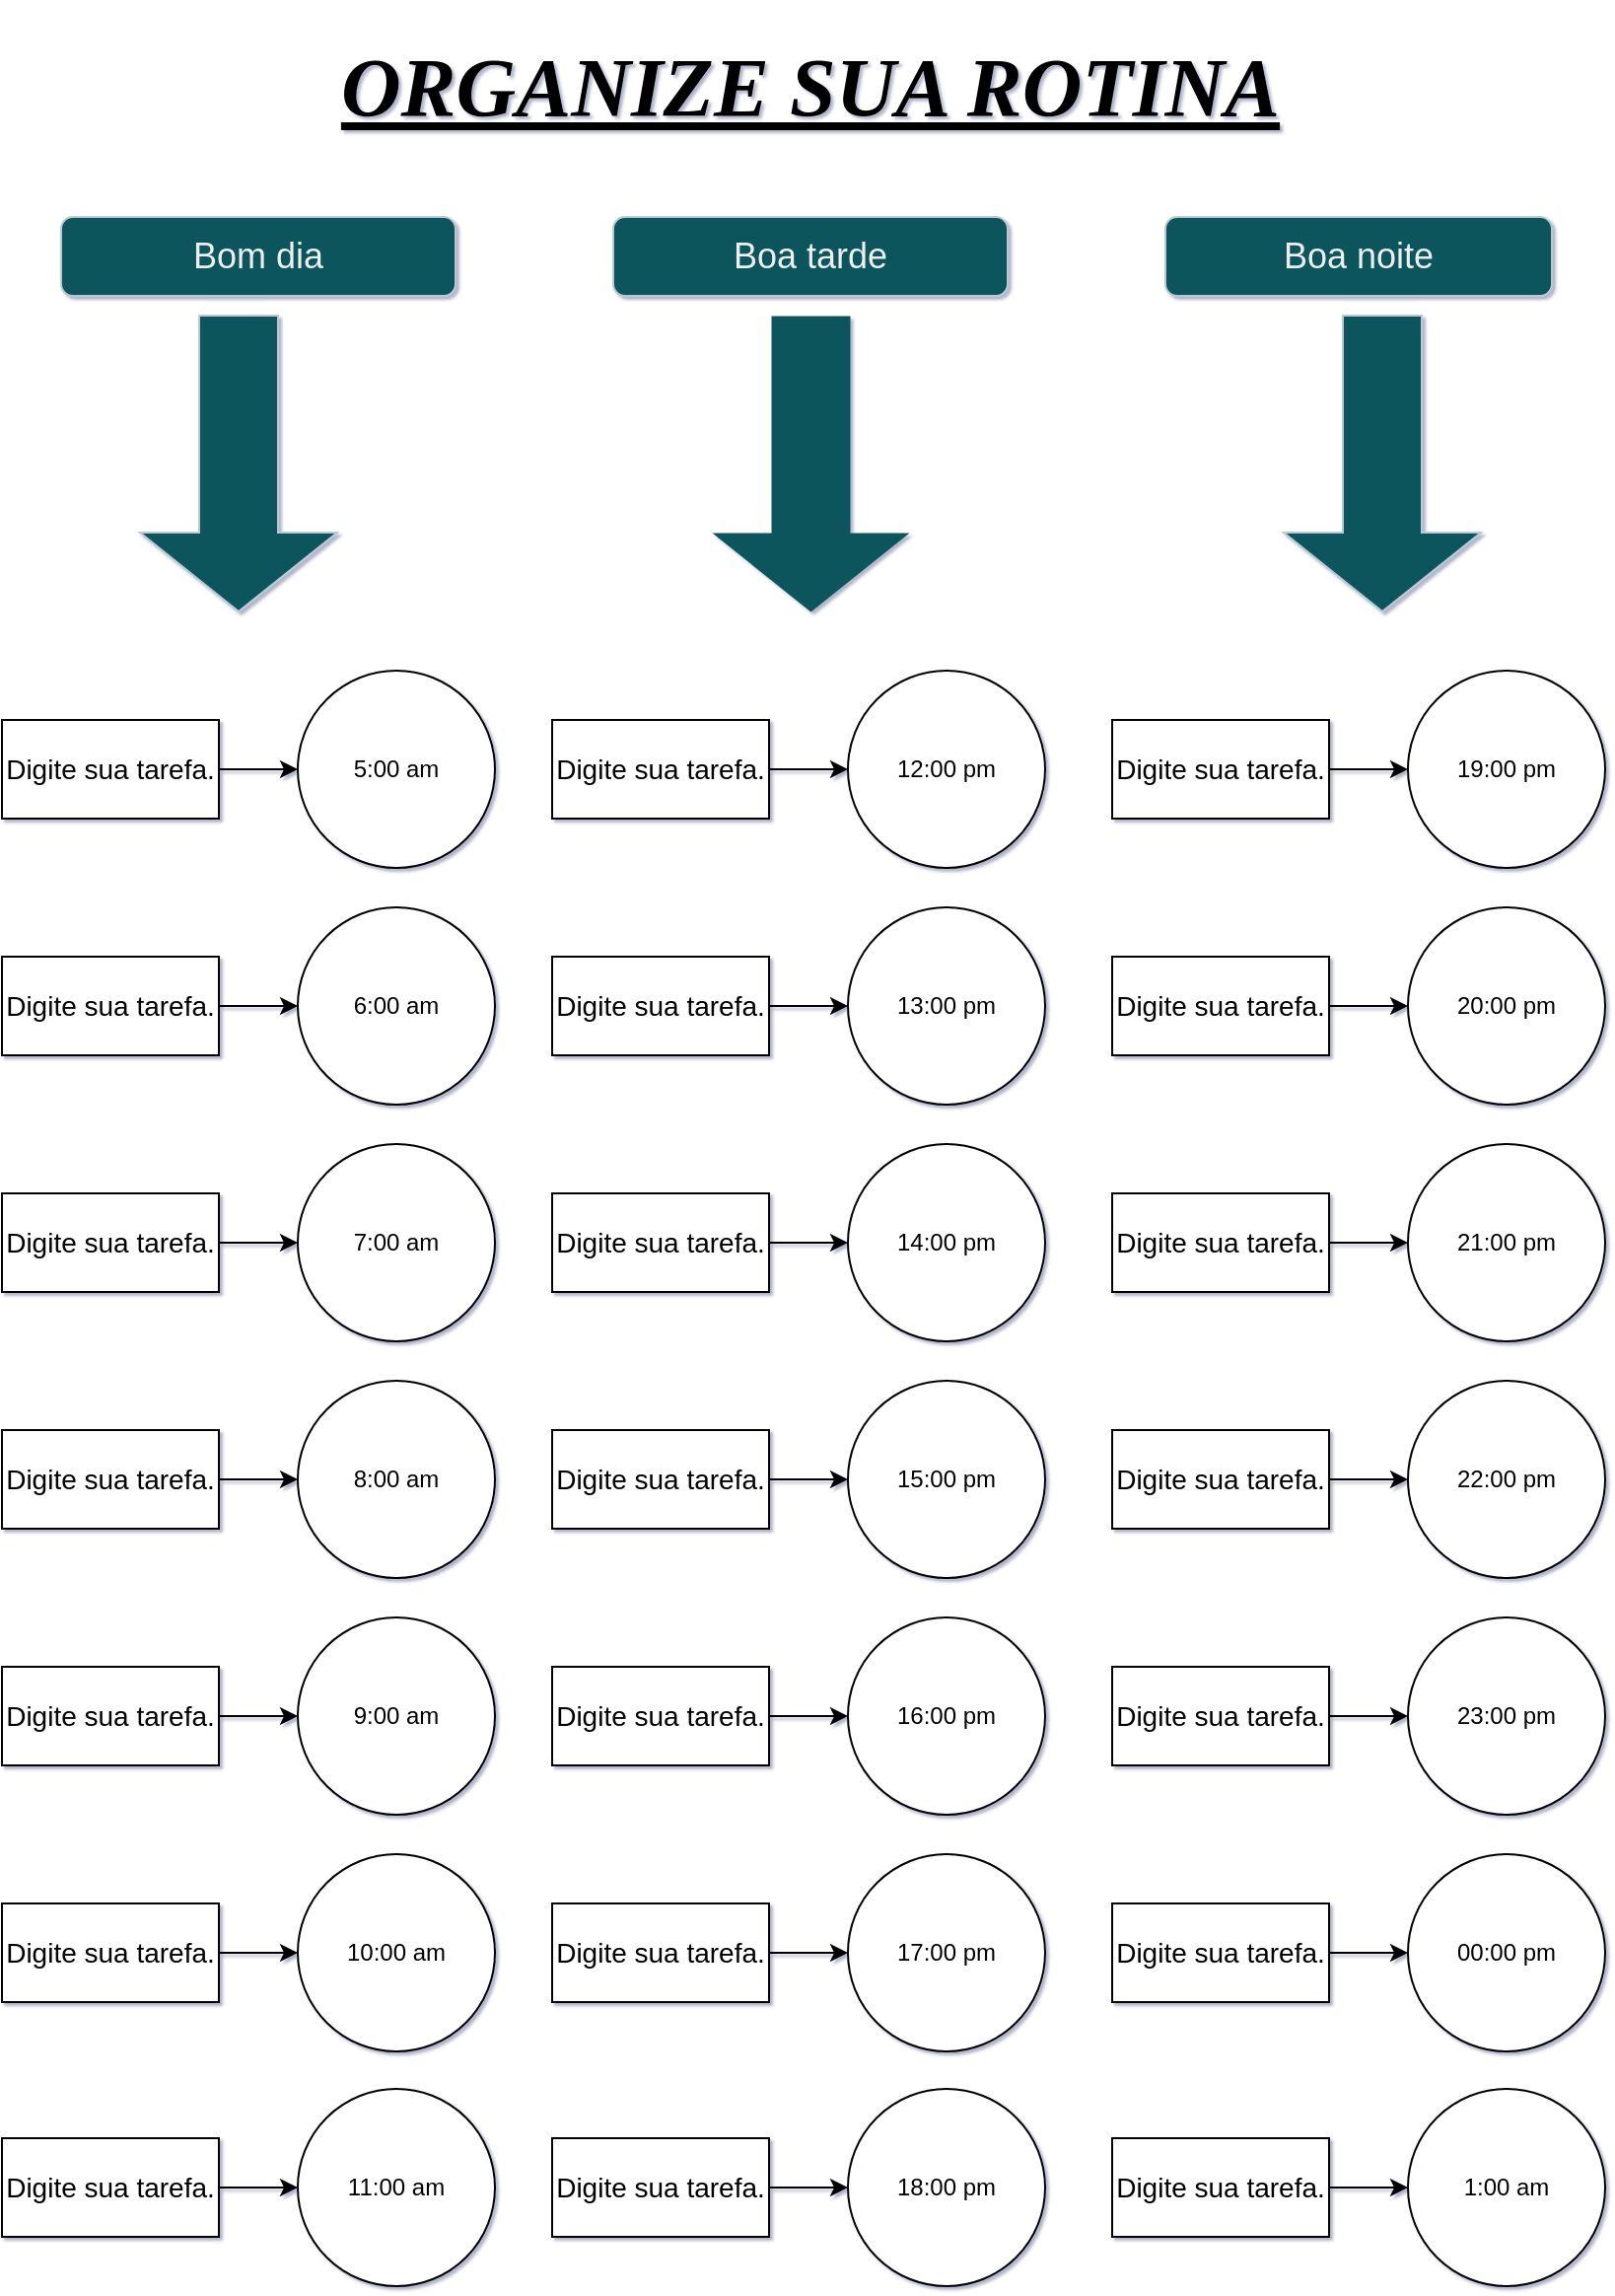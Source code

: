 <mxfile version="21.7.2" type="github">
  <diagram name="Página-1" id="LmaW3b6RDVu_Y6F2I-ss">
    <mxGraphModel dx="1434" dy="790" grid="1" gridSize="10" guides="1" tooltips="1" connect="1" arrows="1" fold="1" page="1" pageScale="1" pageWidth="827" pageHeight="1169" background="none" math="0" shadow="1">
      <root>
        <mxCell id="0" />
        <mxCell id="1" parent="0" />
        <mxCell id="ofXk7ZVOFxczzcaQG5kB-1" value="&lt;font style=&quot;font-size: 18px;&quot;&gt;Bom dia&lt;/font&gt;" style="rounded=1;whiteSpace=wrap;html=1;labelBackgroundColor=none;fillColor=#09555B;strokeColor=#BAC8D3;fontColor=#EEEEEE;" parent="1" vertex="1">
          <mxGeometry x="40" y="120" width="200" height="40" as="geometry" />
        </mxCell>
        <mxCell id="ofXk7ZVOFxczzcaQG5kB-3" value="&lt;font style=&quot;font-size: 18px;&quot;&gt;Boa tarde&lt;/font&gt;" style="rounded=1;whiteSpace=wrap;html=1;labelBackgroundColor=none;fillColor=#09555B;strokeColor=#BAC8D3;fontColor=#EEEEEE;" parent="1" vertex="1">
          <mxGeometry x="320" y="120" width="200" height="40" as="geometry" />
        </mxCell>
        <mxCell id="ofXk7ZVOFxczzcaQG5kB-4" value="&lt;font style=&quot;font-size: 18px;&quot;&gt;Boa noite&lt;/font&gt;" style="rounded=1;whiteSpace=wrap;html=1;labelBackgroundColor=none;fillColor=#09555B;strokeColor=#BAC8D3;fontColor=#EEEEEE;" parent="1" vertex="1">
          <mxGeometry x="600" y="120" width="196" height="40" as="geometry" />
        </mxCell>
        <mxCell id="ofXk7ZVOFxczzcaQG5kB-10" value="" style="html=1;shadow=0;dashed=0;align=center;verticalAlign=middle;shape=mxgraph.arrows2.arrow;dy=0.6;dx=40;direction=south;notch=0;labelBackgroundColor=none;fillColor=#09555B;strokeColor=#BAC8D3;fontColor=#EEEEEE;rounded=1;strokeWidth=0;" parent="1" vertex="1">
          <mxGeometry x="370" y="170" width="100" height="150" as="geometry" />
        </mxCell>
        <mxCell id="ofXk7ZVOFxczzcaQG5kB-11" value="" style="html=1;shadow=0;dashed=0;align=center;verticalAlign=middle;shape=mxgraph.arrows2.arrow;dy=0.6;dx=40;direction=south;notch=0;labelBackgroundColor=none;fillColor=#09555B;strokeColor=#BAC8D3;fontColor=#EEEEEE;rounded=1;" parent="1" vertex="1">
          <mxGeometry x="660" y="170" width="100" height="150" as="geometry" />
        </mxCell>
        <mxCell id="ofXk7ZVOFxczzcaQG5kB-15" value="" style="html=1;shadow=0;dashed=0;align=center;verticalAlign=middle;shape=mxgraph.arrows2.arrow;dy=0.6;dx=40;direction=south;notch=0;labelBackgroundColor=none;fillColor=#09555B;strokeColor=#BAC8D3;fontColor=#EEEEEE;rounded=1;" parent="1" vertex="1">
          <mxGeometry x="80" y="170" width="100" height="150" as="geometry" />
        </mxCell>
        <mxCell id="ofXk7ZVOFxczzcaQG5kB-35" value="&lt;h1&gt;&lt;font face=&quot;Storm Gust&quot; data-font-src=&quot;https://www.dafont.com/pt/search.php?q=stormgust&quot; size=&quot;1&quot; style=&quot;&quot;&gt;&lt;b style=&quot;&quot;&gt;&lt;i style=&quot;&quot;&gt;&lt;u style=&quot;font-size: 42px;&quot;&gt;ORGANIZE SUA ROTINA&lt;/u&gt;&lt;/i&gt;&lt;/b&gt;&lt;/font&gt;&lt;/h1&gt;" style="text;html=1;align=center;verticalAlign=middle;whiteSpace=wrap;rounded=0;" parent="1" vertex="1">
          <mxGeometry x="42" y="10" width="756" height="90" as="geometry" />
        </mxCell>
        <mxCell id="ofXk7ZVOFxczzcaQG5kB-100" style="edgeStyle=orthogonalEdgeStyle;rounded=0;orthogonalLoop=1;jettySize=auto;html=1;exitX=1;exitY=0.5;exitDx=0;exitDy=0;entryX=0;entryY=0.5;entryDx=0;entryDy=0;" parent="1" source="ofXk7ZVOFxczzcaQG5kB-41" target="ofXk7ZVOFxczzcaQG5kB-42" edge="1">
          <mxGeometry relative="1" as="geometry" />
        </mxCell>
        <mxCell id="ofXk7ZVOFxczzcaQG5kB-41" value="&lt;font style=&quot;font-size: 14px;&quot;&gt;Digite sua tarefa.&lt;/font&gt;" style="html=1;whiteSpace=wrap;" parent="1" vertex="1">
          <mxGeometry x="10" y="375" width="110" height="50" as="geometry" />
        </mxCell>
        <mxCell id="ofXk7ZVOFxczzcaQG5kB-42" value="5:00 am" style="ellipse;whiteSpace=wrap;html=1;" parent="1" vertex="1">
          <mxGeometry x="160" y="350" width="100" height="100" as="geometry" />
        </mxCell>
        <mxCell id="ofXk7ZVOFxczzcaQG5kB-101" style="edgeStyle=orthogonalEdgeStyle;rounded=0;orthogonalLoop=1;jettySize=auto;html=1;exitX=0;exitY=0.5;exitDx=0;exitDy=0;entryX=0;entryY=0.5;entryDx=0;entryDy=0;" parent="1" source="ofXk7ZVOFxczzcaQG5kB-43" target="ofXk7ZVOFxczzcaQG5kB-44" edge="1">
          <mxGeometry relative="1" as="geometry" />
        </mxCell>
        <mxCell id="ofXk7ZVOFxczzcaQG5kB-43" value="&lt;font style=&quot;font-size: 14px;&quot;&gt;Digite sua tarefa.&lt;/font&gt;" style="html=1;whiteSpace=wrap;direction=west;" parent="1" vertex="1">
          <mxGeometry x="10" y="495" width="110" height="50" as="geometry" />
        </mxCell>
        <mxCell id="ofXk7ZVOFxczzcaQG5kB-44" value="6:00 am" style="ellipse;whiteSpace=wrap;html=1;" parent="1" vertex="1">
          <mxGeometry x="160" y="470" width="100" height="100" as="geometry" />
        </mxCell>
        <mxCell id="ofXk7ZVOFxczzcaQG5kB-45" value="7:00 am" style="ellipse;whiteSpace=wrap;html=1;" parent="1" vertex="1">
          <mxGeometry x="160" y="590" width="100" height="100" as="geometry" />
        </mxCell>
        <mxCell id="ofXk7ZVOFxczzcaQG5kB-46" value="8:00 am" style="ellipse;whiteSpace=wrap;html=1;" parent="1" vertex="1">
          <mxGeometry x="160" y="710" width="100" height="100" as="geometry" />
        </mxCell>
        <mxCell id="ofXk7ZVOFxczzcaQG5kB-47" value="9:00 am" style="ellipse;whiteSpace=wrap;html=1;" parent="1" vertex="1">
          <mxGeometry x="160" y="830" width="100" height="100" as="geometry" />
        </mxCell>
        <mxCell id="ofXk7ZVOFxczzcaQG5kB-48" value="10:00 am" style="ellipse;whiteSpace=wrap;html=1;" parent="1" vertex="1">
          <mxGeometry x="160" y="950" width="100" height="100" as="geometry" />
        </mxCell>
        <mxCell id="ofXk7ZVOFxczzcaQG5kB-49" value="11:00 am" style="ellipse;whiteSpace=wrap;html=1;" parent="1" vertex="1">
          <mxGeometry x="160" y="1069" width="100" height="100" as="geometry" />
        </mxCell>
        <mxCell id="ofXk7ZVOFxczzcaQG5kB-102" style="edgeStyle=orthogonalEdgeStyle;rounded=0;orthogonalLoop=1;jettySize=auto;html=1;exitX=0;exitY=0.5;exitDx=0;exitDy=0;entryX=0;entryY=0.5;entryDx=0;entryDy=0;" parent="1" source="ofXk7ZVOFxczzcaQG5kB-52" target="ofXk7ZVOFxczzcaQG5kB-45" edge="1">
          <mxGeometry relative="1" as="geometry" />
        </mxCell>
        <mxCell id="ofXk7ZVOFxczzcaQG5kB-52" value="&lt;font style=&quot;font-size: 14px;&quot;&gt;Digite sua tarefa.&lt;/font&gt;" style="html=1;whiteSpace=wrap;direction=west;" parent="1" vertex="1">
          <mxGeometry x="10" y="615" width="110" height="50" as="geometry" />
        </mxCell>
        <mxCell id="ofXk7ZVOFxczzcaQG5kB-103" style="edgeStyle=orthogonalEdgeStyle;rounded=0;orthogonalLoop=1;jettySize=auto;html=1;exitX=0;exitY=0.5;exitDx=0;exitDy=0;" parent="1" source="ofXk7ZVOFxczzcaQG5kB-53" target="ofXk7ZVOFxczzcaQG5kB-46" edge="1">
          <mxGeometry relative="1" as="geometry" />
        </mxCell>
        <mxCell id="ofXk7ZVOFxczzcaQG5kB-53" value="&lt;font style=&quot;font-size: 14px;&quot;&gt;Digite sua tarefa.&lt;/font&gt;" style="html=1;whiteSpace=wrap;direction=west;" parent="1" vertex="1">
          <mxGeometry x="10" y="735" width="110" height="50" as="geometry" />
        </mxCell>
        <mxCell id="ofXk7ZVOFxczzcaQG5kB-104" style="edgeStyle=orthogonalEdgeStyle;rounded=0;orthogonalLoop=1;jettySize=auto;html=1;exitX=0;exitY=0.5;exitDx=0;exitDy=0;entryX=0;entryY=0.5;entryDx=0;entryDy=0;" parent="1" source="ofXk7ZVOFxczzcaQG5kB-54" target="ofXk7ZVOFxczzcaQG5kB-47" edge="1">
          <mxGeometry relative="1" as="geometry" />
        </mxCell>
        <mxCell id="ofXk7ZVOFxczzcaQG5kB-54" value="&lt;font style=&quot;font-size: 14px;&quot;&gt;Digite sua tarefa.&lt;/font&gt;" style="html=1;whiteSpace=wrap;direction=west;" parent="1" vertex="1">
          <mxGeometry x="10" y="855" width="110" height="50" as="geometry" />
        </mxCell>
        <mxCell id="ofXk7ZVOFxczzcaQG5kB-105" style="edgeStyle=orthogonalEdgeStyle;rounded=0;orthogonalLoop=1;jettySize=auto;html=1;exitX=0;exitY=0.5;exitDx=0;exitDy=0;entryX=0;entryY=0.5;entryDx=0;entryDy=0;" parent="1" source="ofXk7ZVOFxczzcaQG5kB-55" target="ofXk7ZVOFxczzcaQG5kB-48" edge="1">
          <mxGeometry relative="1" as="geometry" />
        </mxCell>
        <mxCell id="ofXk7ZVOFxczzcaQG5kB-55" value="&lt;font style=&quot;font-size: 14px;&quot;&gt;Digite sua tarefa.&lt;/font&gt;" style="html=1;whiteSpace=wrap;direction=west;" parent="1" vertex="1">
          <mxGeometry x="10" y="975" width="110" height="50" as="geometry" />
        </mxCell>
        <mxCell id="ofXk7ZVOFxczzcaQG5kB-106" style="edgeStyle=orthogonalEdgeStyle;rounded=0;orthogonalLoop=1;jettySize=auto;html=1;exitX=0;exitY=0.5;exitDx=0;exitDy=0;entryX=0;entryY=0.5;entryDx=0;entryDy=0;" parent="1" source="ofXk7ZVOFxczzcaQG5kB-56" target="ofXk7ZVOFxczzcaQG5kB-49" edge="1">
          <mxGeometry relative="1" as="geometry" />
        </mxCell>
        <mxCell id="ofXk7ZVOFxczzcaQG5kB-56" value="&lt;font style=&quot;font-size: 14px;&quot;&gt;Digite sua tarefa.&lt;/font&gt;" style="html=1;whiteSpace=wrap;direction=west;" parent="1" vertex="1">
          <mxGeometry x="10" y="1094" width="110" height="50" as="geometry" />
        </mxCell>
        <mxCell id="ofXk7ZVOFxczzcaQG5kB-108" style="edgeStyle=orthogonalEdgeStyle;rounded=0;orthogonalLoop=1;jettySize=auto;html=1;exitX=1;exitY=0.5;exitDx=0;exitDy=0;entryX=0;entryY=0.5;entryDx=0;entryDy=0;" parent="1" source="ofXk7ZVOFxczzcaQG5kB-57" target="ofXk7ZVOFxczzcaQG5kB-58" edge="1">
          <mxGeometry relative="1" as="geometry" />
        </mxCell>
        <mxCell id="ofXk7ZVOFxczzcaQG5kB-57" value="&lt;font style=&quot;font-size: 14px;&quot;&gt;Digite sua tarefa.&lt;/font&gt;" style="html=1;whiteSpace=wrap;" parent="1" vertex="1">
          <mxGeometry x="289" y="375" width="110" height="50" as="geometry" />
        </mxCell>
        <mxCell id="ofXk7ZVOFxczzcaQG5kB-58" value="12:00 pm" style="ellipse;whiteSpace=wrap;html=1;" parent="1" vertex="1">
          <mxGeometry x="439" y="350" width="100" height="100" as="geometry" />
        </mxCell>
        <mxCell id="ofXk7ZVOFxczzcaQG5kB-109" style="edgeStyle=orthogonalEdgeStyle;rounded=0;orthogonalLoop=1;jettySize=auto;html=1;exitX=0;exitY=0.5;exitDx=0;exitDy=0;entryX=0;entryY=0.5;entryDx=0;entryDy=0;" parent="1" source="ofXk7ZVOFxczzcaQG5kB-59" target="ofXk7ZVOFxczzcaQG5kB-60" edge="1">
          <mxGeometry relative="1" as="geometry" />
        </mxCell>
        <mxCell id="ofXk7ZVOFxczzcaQG5kB-59" value="&lt;font style=&quot;font-size: 14px;&quot;&gt;Digite sua tarefa.&lt;/font&gt;" style="html=1;whiteSpace=wrap;direction=west;" parent="1" vertex="1">
          <mxGeometry x="289" y="495" width="110" height="50" as="geometry" />
        </mxCell>
        <mxCell id="ofXk7ZVOFxczzcaQG5kB-60" value="13:00 pm" style="ellipse;whiteSpace=wrap;html=1;" parent="1" vertex="1">
          <mxGeometry x="439" y="470" width="100" height="100" as="geometry" />
        </mxCell>
        <mxCell id="ofXk7ZVOFxczzcaQG5kB-61" value="14:00 pm" style="ellipse;whiteSpace=wrap;html=1;" parent="1" vertex="1">
          <mxGeometry x="439" y="590" width="100" height="100" as="geometry" />
        </mxCell>
        <mxCell id="ofXk7ZVOFxczzcaQG5kB-62" value="15:00 pm" style="ellipse;whiteSpace=wrap;html=1;" parent="1" vertex="1">
          <mxGeometry x="439" y="710" width="100" height="100" as="geometry" />
        </mxCell>
        <mxCell id="ofXk7ZVOFxczzcaQG5kB-63" value="16:00 pm" style="ellipse;whiteSpace=wrap;html=1;" parent="1" vertex="1">
          <mxGeometry x="439" y="830" width="100" height="100" as="geometry" />
        </mxCell>
        <mxCell id="ofXk7ZVOFxczzcaQG5kB-64" value="17:00 pm" style="ellipse;whiteSpace=wrap;html=1;" parent="1" vertex="1">
          <mxGeometry x="439" y="950" width="100" height="100" as="geometry" />
        </mxCell>
        <mxCell id="ofXk7ZVOFxczzcaQG5kB-65" value="18:00 pm" style="ellipse;whiteSpace=wrap;html=1;" parent="1" vertex="1">
          <mxGeometry x="439" y="1069" width="100" height="100" as="geometry" />
        </mxCell>
        <mxCell id="ofXk7ZVOFxczzcaQG5kB-110" style="edgeStyle=orthogonalEdgeStyle;rounded=0;orthogonalLoop=1;jettySize=auto;html=1;exitX=0;exitY=0.5;exitDx=0;exitDy=0;entryX=0;entryY=0.5;entryDx=0;entryDy=0;" parent="1" source="ofXk7ZVOFxczzcaQG5kB-66" target="ofXk7ZVOFxczzcaQG5kB-61" edge="1">
          <mxGeometry relative="1" as="geometry" />
        </mxCell>
        <mxCell id="ofXk7ZVOFxczzcaQG5kB-66" value="&lt;font style=&quot;font-size: 14px;&quot;&gt;Digite sua tarefa.&lt;/font&gt;" style="html=1;whiteSpace=wrap;direction=west;" parent="1" vertex="1">
          <mxGeometry x="289" y="615" width="110" height="50" as="geometry" />
        </mxCell>
        <mxCell id="ofXk7ZVOFxczzcaQG5kB-111" style="edgeStyle=orthogonalEdgeStyle;rounded=0;orthogonalLoop=1;jettySize=auto;html=1;exitX=0;exitY=0.5;exitDx=0;exitDy=0;entryX=0;entryY=0.5;entryDx=0;entryDy=0;" parent="1" source="ofXk7ZVOFxczzcaQG5kB-67" target="ofXk7ZVOFxczzcaQG5kB-62" edge="1">
          <mxGeometry relative="1" as="geometry" />
        </mxCell>
        <mxCell id="ofXk7ZVOFxczzcaQG5kB-67" value="&lt;font style=&quot;font-size: 14px;&quot;&gt;Digite sua tarefa.&lt;/font&gt;" style="html=1;whiteSpace=wrap;direction=west;" parent="1" vertex="1">
          <mxGeometry x="289" y="735" width="110" height="50" as="geometry" />
        </mxCell>
        <mxCell id="ofXk7ZVOFxczzcaQG5kB-112" style="edgeStyle=orthogonalEdgeStyle;rounded=0;orthogonalLoop=1;jettySize=auto;html=1;exitX=0;exitY=0.5;exitDx=0;exitDy=0;entryX=0;entryY=0.5;entryDx=0;entryDy=0;" parent="1" source="ofXk7ZVOFxczzcaQG5kB-68" target="ofXk7ZVOFxczzcaQG5kB-63" edge="1">
          <mxGeometry relative="1" as="geometry" />
        </mxCell>
        <mxCell id="ofXk7ZVOFxczzcaQG5kB-68" value="&lt;font style=&quot;font-size: 14px;&quot;&gt;Digite sua tarefa.&lt;/font&gt;" style="html=1;whiteSpace=wrap;direction=west;" parent="1" vertex="1">
          <mxGeometry x="289" y="855" width="110" height="50" as="geometry" />
        </mxCell>
        <mxCell id="ofXk7ZVOFxczzcaQG5kB-113" style="edgeStyle=orthogonalEdgeStyle;rounded=0;orthogonalLoop=1;jettySize=auto;html=1;exitX=0;exitY=0.5;exitDx=0;exitDy=0;entryX=0;entryY=0.5;entryDx=0;entryDy=0;" parent="1" source="ofXk7ZVOFxczzcaQG5kB-69" target="ofXk7ZVOFxczzcaQG5kB-64" edge="1">
          <mxGeometry relative="1" as="geometry" />
        </mxCell>
        <mxCell id="ofXk7ZVOFxczzcaQG5kB-69" value="&lt;font style=&quot;font-size: 14px;&quot;&gt;Digite sua tarefa.&lt;/font&gt;" style="html=1;whiteSpace=wrap;direction=west;" parent="1" vertex="1">
          <mxGeometry x="289" y="975" width="110" height="50" as="geometry" />
        </mxCell>
        <mxCell id="ofXk7ZVOFxczzcaQG5kB-114" style="edgeStyle=orthogonalEdgeStyle;rounded=0;orthogonalLoop=1;jettySize=auto;html=1;exitX=0;exitY=0.5;exitDx=0;exitDy=0;entryX=0;entryY=0.5;entryDx=0;entryDy=0;" parent="1" source="ofXk7ZVOFxczzcaQG5kB-70" target="ofXk7ZVOFxczzcaQG5kB-65" edge="1">
          <mxGeometry relative="1" as="geometry" />
        </mxCell>
        <mxCell id="ofXk7ZVOFxczzcaQG5kB-70" value="&lt;font style=&quot;font-size: 14px;&quot;&gt;Digite sua tarefa.&lt;/font&gt;" style="html=1;whiteSpace=wrap;direction=west;" parent="1" vertex="1">
          <mxGeometry x="289" y="1094" width="110" height="50" as="geometry" />
        </mxCell>
        <mxCell id="ofXk7ZVOFxczzcaQG5kB-121" style="edgeStyle=orthogonalEdgeStyle;rounded=0;orthogonalLoop=1;jettySize=auto;html=1;exitX=1;exitY=0.5;exitDx=0;exitDy=0;entryX=0;entryY=0.5;entryDx=0;entryDy=0;" parent="1" source="ofXk7ZVOFxczzcaQG5kB-85" target="ofXk7ZVOFxczzcaQG5kB-86" edge="1">
          <mxGeometry relative="1" as="geometry" />
        </mxCell>
        <mxCell id="ofXk7ZVOFxczzcaQG5kB-85" value="&lt;font style=&quot;font-size: 14px;&quot;&gt;Digite sua tarefa.&lt;/font&gt;" style="html=1;whiteSpace=wrap;" parent="1" vertex="1">
          <mxGeometry x="573" y="375" width="110" height="50" as="geometry" />
        </mxCell>
        <mxCell id="ofXk7ZVOFxczzcaQG5kB-86" value="19:00 pm" style="ellipse;whiteSpace=wrap;html=1;" parent="1" vertex="1">
          <mxGeometry x="723" y="350" width="100" height="100" as="geometry" />
        </mxCell>
        <mxCell id="ofXk7ZVOFxczzcaQG5kB-120" style="edgeStyle=orthogonalEdgeStyle;rounded=0;orthogonalLoop=1;jettySize=auto;html=1;exitX=0;exitY=0.5;exitDx=0;exitDy=0;entryX=0;entryY=0.5;entryDx=0;entryDy=0;" parent="1" source="ofXk7ZVOFxczzcaQG5kB-87" target="ofXk7ZVOFxczzcaQG5kB-88" edge="1">
          <mxGeometry relative="1" as="geometry" />
        </mxCell>
        <mxCell id="ofXk7ZVOFxczzcaQG5kB-87" value="&lt;font style=&quot;font-size: 14px;&quot;&gt;Digite sua tarefa.&lt;/font&gt;" style="html=1;whiteSpace=wrap;direction=west;" parent="1" vertex="1">
          <mxGeometry x="573" y="495" width="110" height="50" as="geometry" />
        </mxCell>
        <mxCell id="ofXk7ZVOFxczzcaQG5kB-88" value="20:00 pm" style="ellipse;whiteSpace=wrap;html=1;" parent="1" vertex="1">
          <mxGeometry x="723" y="470" width="100" height="100" as="geometry" />
        </mxCell>
        <mxCell id="ofXk7ZVOFxczzcaQG5kB-89" value="21:00 pm" style="ellipse;whiteSpace=wrap;html=1;" parent="1" vertex="1">
          <mxGeometry x="723" y="590" width="100" height="100" as="geometry" />
        </mxCell>
        <mxCell id="ofXk7ZVOFxczzcaQG5kB-90" value="22:00 pm" style="ellipse;whiteSpace=wrap;html=1;" parent="1" vertex="1">
          <mxGeometry x="723" y="710" width="100" height="100" as="geometry" />
        </mxCell>
        <mxCell id="ofXk7ZVOFxczzcaQG5kB-91" value="23:00 pm" style="ellipse;whiteSpace=wrap;html=1;" parent="1" vertex="1">
          <mxGeometry x="723" y="830" width="100" height="100" as="geometry" />
        </mxCell>
        <mxCell id="ofXk7ZVOFxczzcaQG5kB-92" value="00:00 pm" style="ellipse;whiteSpace=wrap;html=1;" parent="1" vertex="1">
          <mxGeometry x="723" y="950" width="100" height="100" as="geometry" />
        </mxCell>
        <mxCell id="ofXk7ZVOFxczzcaQG5kB-93" value="1:00 am" style="ellipse;whiteSpace=wrap;html=1;" parent="1" vertex="1">
          <mxGeometry x="723" y="1069" width="100" height="100" as="geometry" />
        </mxCell>
        <mxCell id="ofXk7ZVOFxczzcaQG5kB-119" style="edgeStyle=orthogonalEdgeStyle;rounded=0;orthogonalLoop=1;jettySize=auto;html=1;exitX=0;exitY=0.5;exitDx=0;exitDy=0;" parent="1" source="ofXk7ZVOFxczzcaQG5kB-94" target="ofXk7ZVOFxczzcaQG5kB-89" edge="1">
          <mxGeometry relative="1" as="geometry" />
        </mxCell>
        <mxCell id="ofXk7ZVOFxczzcaQG5kB-94" value="&lt;font style=&quot;font-size: 14px;&quot;&gt;Digite sua tarefa.&lt;/font&gt;" style="html=1;whiteSpace=wrap;direction=west;" parent="1" vertex="1">
          <mxGeometry x="573" y="615" width="110" height="50" as="geometry" />
        </mxCell>
        <mxCell id="ofXk7ZVOFxczzcaQG5kB-118" style="edgeStyle=orthogonalEdgeStyle;rounded=0;orthogonalLoop=1;jettySize=auto;html=1;exitX=0;exitY=0.5;exitDx=0;exitDy=0;entryX=0;entryY=0.5;entryDx=0;entryDy=0;" parent="1" source="ofXk7ZVOFxczzcaQG5kB-95" target="ofXk7ZVOFxczzcaQG5kB-90" edge="1">
          <mxGeometry relative="1" as="geometry" />
        </mxCell>
        <mxCell id="ofXk7ZVOFxczzcaQG5kB-95" value="&lt;font style=&quot;font-size: 14px;&quot;&gt;Digite sua tarefa.&lt;/font&gt;" style="html=1;whiteSpace=wrap;direction=west;" parent="1" vertex="1">
          <mxGeometry x="573" y="735" width="110" height="50" as="geometry" />
        </mxCell>
        <mxCell id="ofXk7ZVOFxczzcaQG5kB-117" style="edgeStyle=orthogonalEdgeStyle;rounded=0;orthogonalLoop=1;jettySize=auto;html=1;exitX=0;exitY=0.5;exitDx=0;exitDy=0;entryX=0;entryY=0.5;entryDx=0;entryDy=0;" parent="1" source="ofXk7ZVOFxczzcaQG5kB-96" target="ofXk7ZVOFxczzcaQG5kB-91" edge="1">
          <mxGeometry relative="1" as="geometry" />
        </mxCell>
        <mxCell id="ofXk7ZVOFxczzcaQG5kB-96" value="&lt;font style=&quot;font-size: 14px;&quot;&gt;Digite sua tarefa.&lt;/font&gt;" style="html=1;whiteSpace=wrap;direction=west;" parent="1" vertex="1">
          <mxGeometry x="573" y="855" width="110" height="50" as="geometry" />
        </mxCell>
        <mxCell id="ofXk7ZVOFxczzcaQG5kB-115" style="edgeStyle=orthogonalEdgeStyle;rounded=0;orthogonalLoop=1;jettySize=auto;html=1;exitX=0;exitY=0.5;exitDx=0;exitDy=0;entryX=0;entryY=0.5;entryDx=0;entryDy=0;" parent="1" source="ofXk7ZVOFxczzcaQG5kB-97" target="ofXk7ZVOFxczzcaQG5kB-92" edge="1">
          <mxGeometry relative="1" as="geometry" />
        </mxCell>
        <mxCell id="ofXk7ZVOFxczzcaQG5kB-97" value="&lt;font style=&quot;font-size: 14px;&quot;&gt;Digite sua tarefa.&lt;/font&gt;" style="html=1;whiteSpace=wrap;direction=west;" parent="1" vertex="1">
          <mxGeometry x="573" y="975" width="110" height="50" as="geometry" />
        </mxCell>
        <mxCell id="ofXk7ZVOFxczzcaQG5kB-116" style="edgeStyle=orthogonalEdgeStyle;rounded=0;orthogonalLoop=1;jettySize=auto;html=1;exitX=0;exitY=0.5;exitDx=0;exitDy=0;entryX=0;entryY=0.5;entryDx=0;entryDy=0;" parent="1" source="ofXk7ZVOFxczzcaQG5kB-98" target="ofXk7ZVOFxczzcaQG5kB-93" edge="1">
          <mxGeometry relative="1" as="geometry" />
        </mxCell>
        <mxCell id="ofXk7ZVOFxczzcaQG5kB-98" value="&lt;font style=&quot;font-size: 14px;&quot;&gt;Digite sua tarefa.&lt;/font&gt;" style="html=1;whiteSpace=wrap;direction=west;" parent="1" vertex="1">
          <mxGeometry x="573" y="1094" width="110" height="50" as="geometry" />
        </mxCell>
      </root>
    </mxGraphModel>
  </diagram>
</mxfile>
